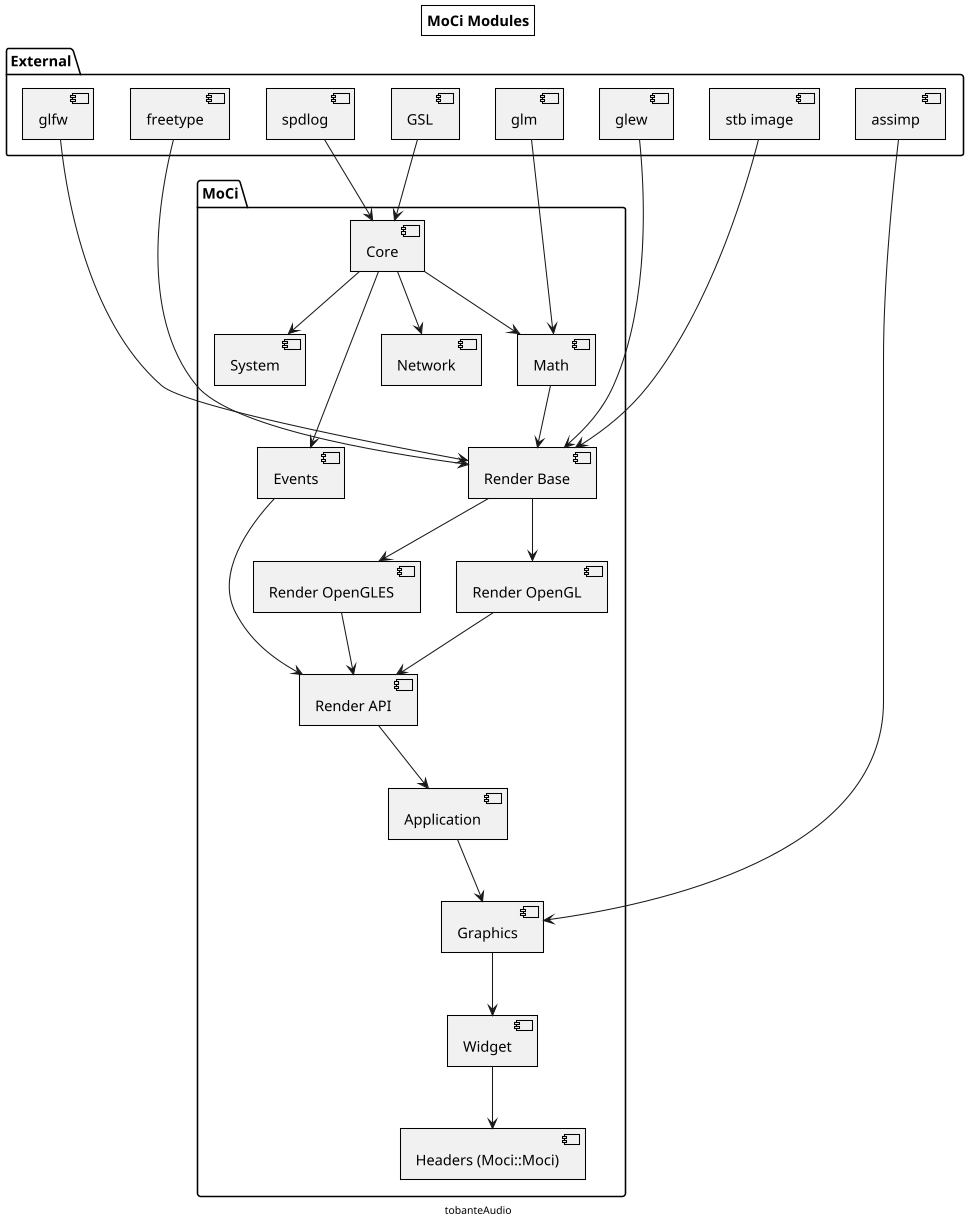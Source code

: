 @startuml

skinparam dpi 100
skinparam FooterFontColor Black
skinparam backgroundColor #FFFFF
skinparam titleBorderRoundCorner 0
skinparam titleBorderThickness 1
skinparam titleBorderColor Black
skinparam monochrome true
' skinparam handwritten true

title
MoCi Modules
end title

center footer tobanteAudio

package "MoCi" {
    [Application]
    [Core]
    [Events]
    [Graphics]
    [Headers (Moci::Moci)]
    [Math]
    [Network]
    [Render API]
    [Render Base]
    [Render OpenGL]
    [Render OpenGLES]
    [System]
    [Widget]
}

package "External" {
    [glm]
    [spdlog]
    [glfw]
    [GSL]
    [freetype]
    [assimp]
    [glew]
    [stb image]
}

[spdlog] --> [Core]
[GSL] --> [Core]

[Core] --> [Network]


[Core] --> [System]

[Core] --> [Events]

[Core] --> [Math]
[glm] --> [Math]
[Math] --> [Render Base]

[glfw] --> [Render Base]
[glew] --> [Render Base]
[stb image] --> [Render Base]
[freetype] --> [Render Base]
[Render Base] --> [Render OpenGL]
[Render Base] --> [Render OpenGLES]


[Events] --> [Render API]
[Render OpenGL] --> [Render API]
[Render OpenGLES] --> [Render API]

[Render API] --> [Application]

[Application] --> [Graphics]
[assimp] --> [Graphics]

[Graphics] --> [Widget]

[Widget] --> [Headers (Moci::Moci)]

@enduml
